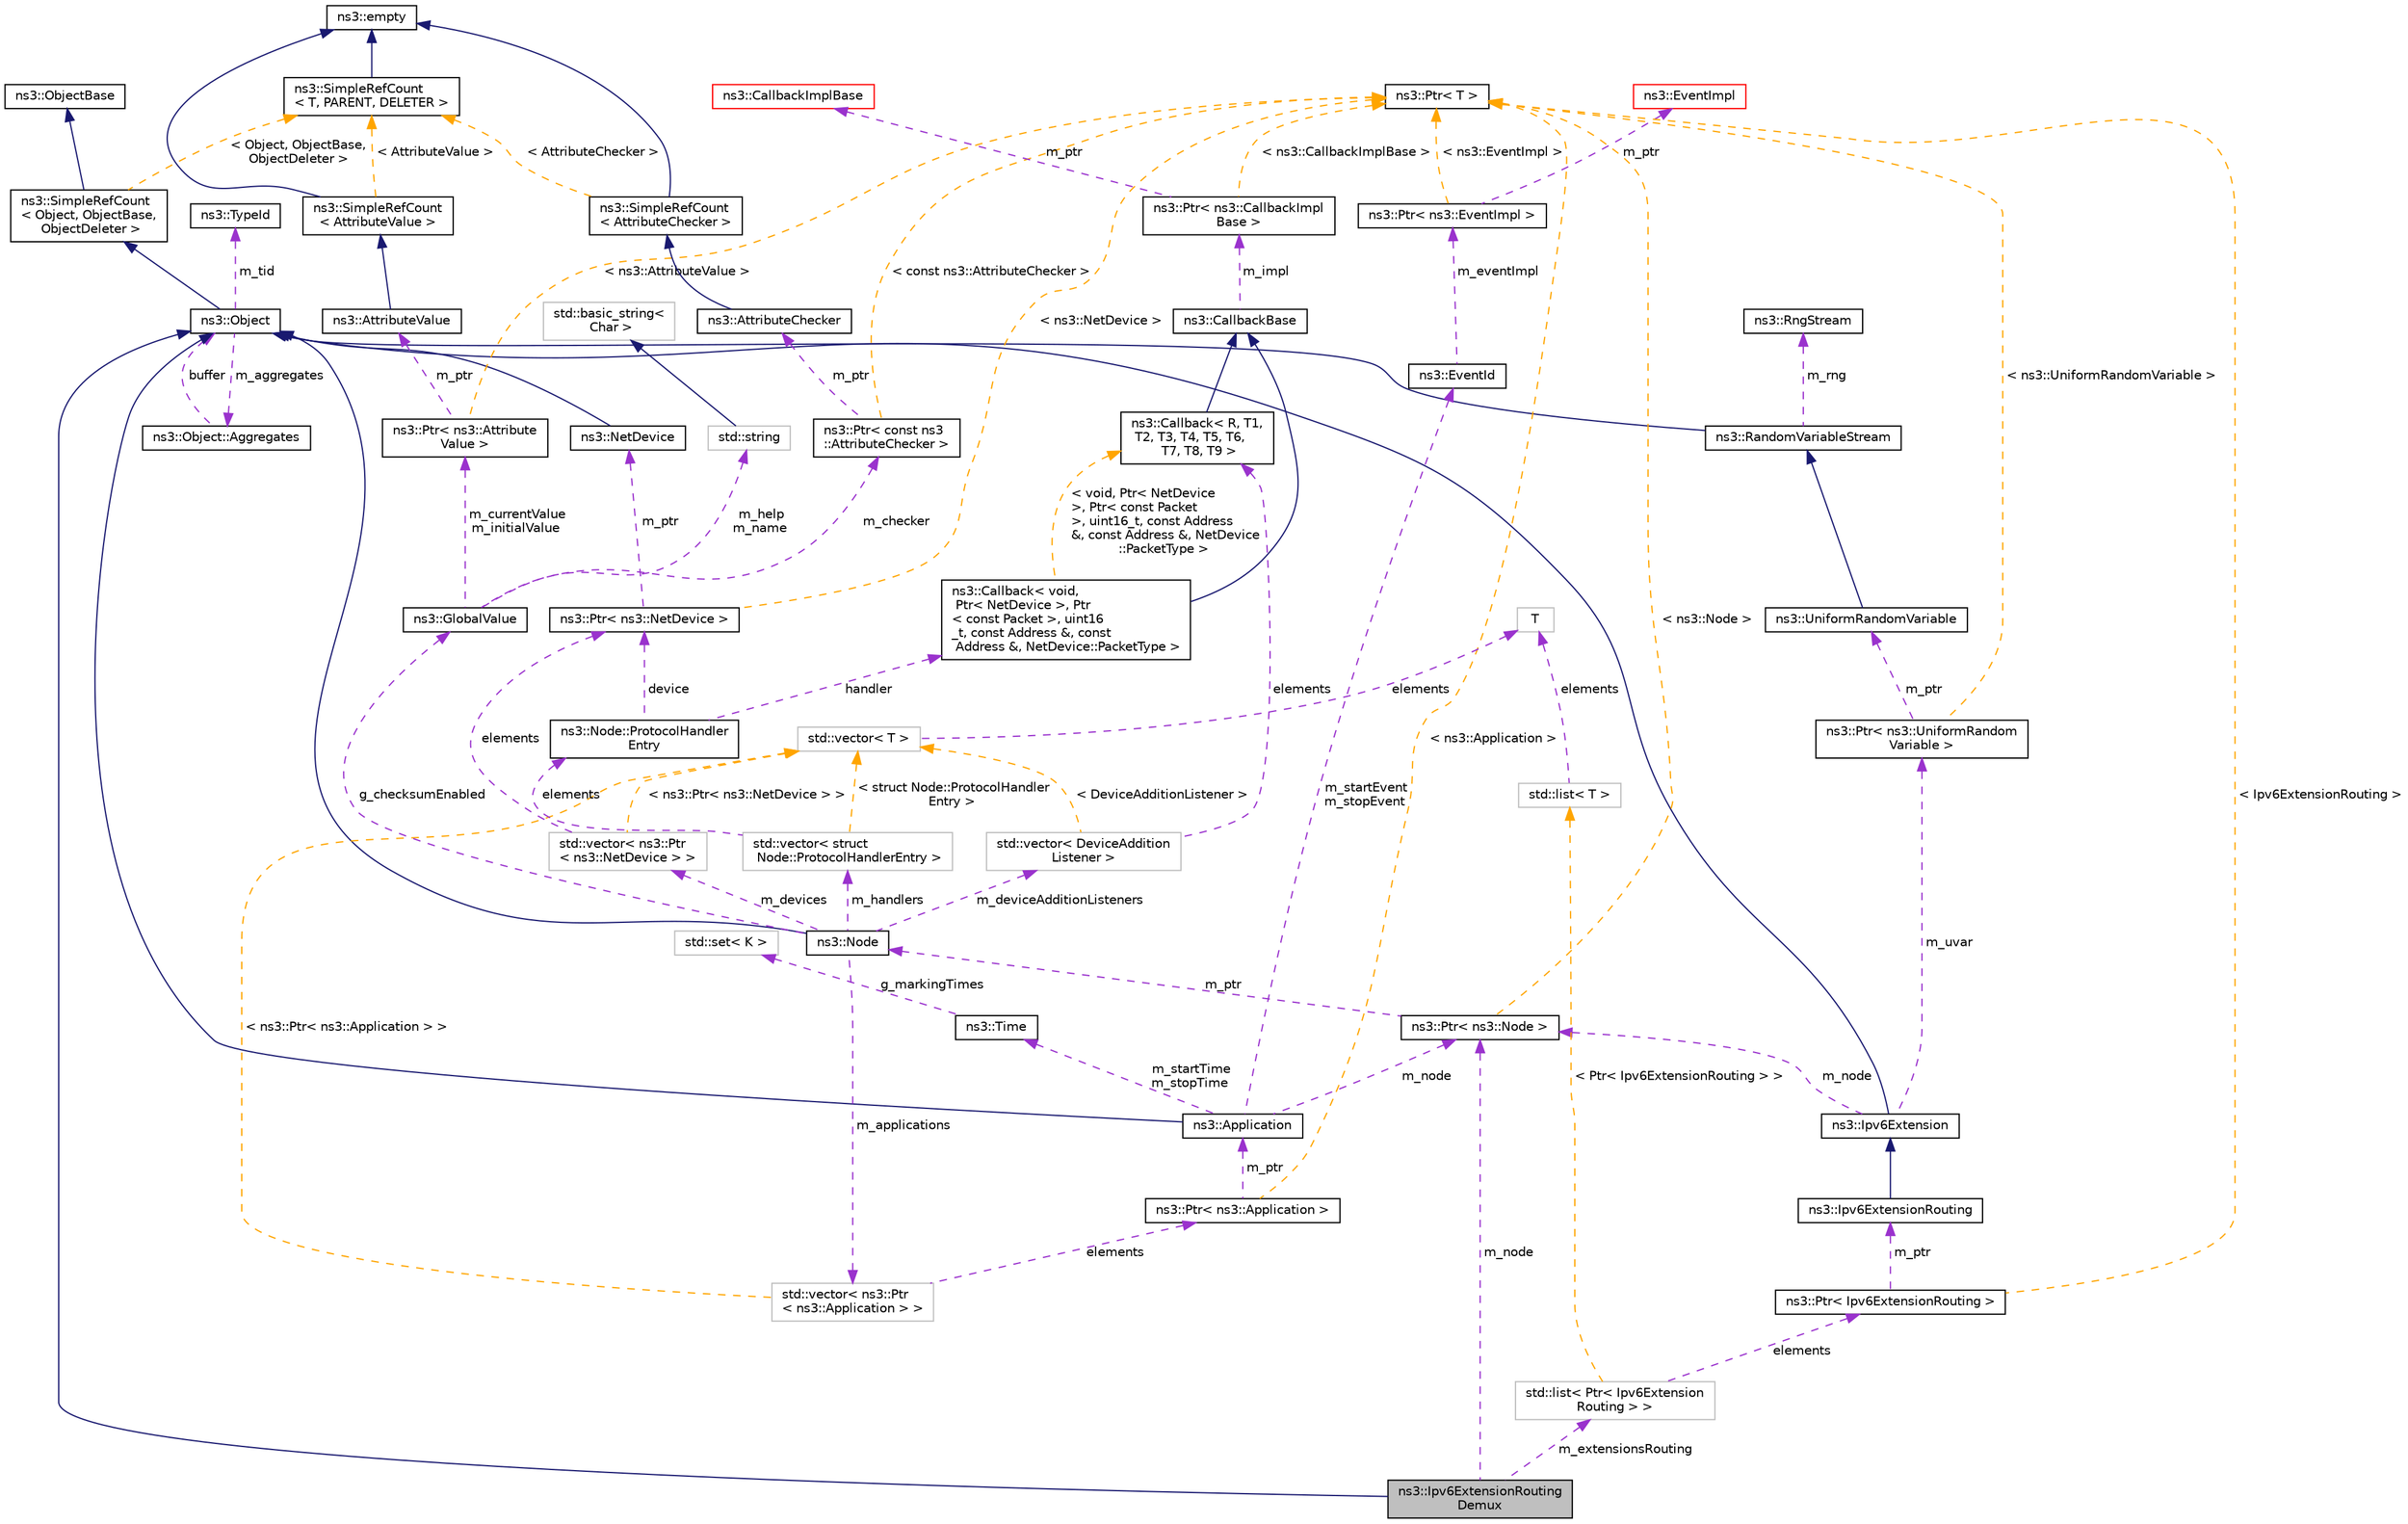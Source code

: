 digraph "ns3::Ipv6ExtensionRoutingDemux"
{
 // LATEX_PDF_SIZE
  edge [fontname="Helvetica",fontsize="10",labelfontname="Helvetica",labelfontsize="10"];
  node [fontname="Helvetica",fontsize="10",shape=record];
  Node1 [label="ns3::Ipv6ExtensionRouting\lDemux",height=0.2,width=0.4,color="black", fillcolor="grey75", style="filled", fontcolor="black",tooltip="IPv6 Extension Routing Demux."];
  Node2 -> Node1 [dir="back",color="midnightblue",fontsize="10",style="solid",fontname="Helvetica"];
  Node2 [label="ns3::Object",height=0.2,width=0.4,color="black", fillcolor="white", style="filled",URL="$classns3_1_1_object.html",tooltip="A base class which provides memory management and object aggregation."];
  Node3 -> Node2 [dir="back",color="midnightblue",fontsize="10",style="solid",fontname="Helvetica"];
  Node3 [label="ns3::SimpleRefCount\l\< Object, ObjectBase,\l ObjectDeleter \>",height=0.2,width=0.4,color="black", fillcolor="white", style="filled",URL="$classns3_1_1_simple_ref_count.html",tooltip=" "];
  Node4 -> Node3 [dir="back",color="midnightblue",fontsize="10",style="solid",fontname="Helvetica"];
  Node4 [label="ns3::ObjectBase",height=0.2,width=0.4,color="black", fillcolor="white", style="filled",URL="$classns3_1_1_object_base.html",tooltip="Anchor the ns-3 type and attribute system."];
  Node5 -> Node3 [dir="back",color="orange",fontsize="10",style="dashed",label=" \< Object, ObjectBase,\l ObjectDeleter \>" ,fontname="Helvetica"];
  Node5 [label="ns3::SimpleRefCount\l\< T, PARENT, DELETER \>",height=0.2,width=0.4,color="black", fillcolor="white", style="filled",URL="$classns3_1_1_simple_ref_count.html",tooltip="A template-based reference counting class."];
  Node6 -> Node5 [dir="back",color="midnightblue",fontsize="10",style="solid",fontname="Helvetica"];
  Node6 [label="ns3::empty",height=0.2,width=0.4,color="black", fillcolor="white", style="filled",URL="$classns3_1_1empty.html",tooltip="make Callback use a separate empty type"];
  Node7 -> Node2 [dir="back",color="darkorchid3",fontsize="10",style="dashed",label=" m_tid" ,fontname="Helvetica"];
  Node7 [label="ns3::TypeId",height=0.2,width=0.4,color="black", fillcolor="white", style="filled",URL="$classns3_1_1_type_id.html",tooltip="a unique identifier for an interface."];
  Node8 -> Node2 [dir="back",color="darkorchid3",fontsize="10",style="dashed",label=" m_aggregates" ,fontname="Helvetica"];
  Node8 [label="ns3::Object::Aggregates",height=0.2,width=0.4,color="black", fillcolor="white", style="filled",URL="$structns3_1_1_object_1_1_aggregates.html",tooltip="The list of Objects aggregated to this one."];
  Node2 -> Node8 [dir="back",color="darkorchid3",fontsize="10",style="dashed",label=" buffer" ,fontname="Helvetica"];
  Node9 -> Node1 [dir="back",color="darkorchid3",fontsize="10",style="dashed",label=" m_extensionsRouting" ,fontname="Helvetica"];
  Node9 [label="std::list\< Ptr\< Ipv6Extension\lRouting \> \>",height=0.2,width=0.4,color="grey75", fillcolor="white", style="filled",tooltip=" "];
  Node10 -> Node9 [dir="back",color="darkorchid3",fontsize="10",style="dashed",label=" elements" ,fontname="Helvetica"];
  Node10 [label="ns3::Ptr\< Ipv6ExtensionRouting \>",height=0.2,width=0.4,color="black", fillcolor="white", style="filled",URL="$classns3_1_1_ptr.html",tooltip=" "];
  Node11 -> Node10 [dir="back",color="darkorchid3",fontsize="10",style="dashed",label=" m_ptr" ,fontname="Helvetica"];
  Node11 [label="ns3::Ipv6ExtensionRouting",height=0.2,width=0.4,color="black", fillcolor="white", style="filled",URL="$classns3_1_1_ipv6_extension_routing.html",tooltip="IPv6 Extension Routing."];
  Node12 -> Node11 [dir="back",color="midnightblue",fontsize="10",style="solid",fontname="Helvetica"];
  Node12 [label="ns3::Ipv6Extension",height=0.2,width=0.4,color="black", fillcolor="white", style="filled",URL="$classns3_1_1_ipv6_extension.html",tooltip="IPv6 Extension base If you want to implement a new IPv6 extension, all you have to do is implement a ..."];
  Node2 -> Node12 [dir="back",color="midnightblue",fontsize="10",style="solid",fontname="Helvetica"];
  Node13 -> Node12 [dir="back",color="darkorchid3",fontsize="10",style="dashed",label=" m_node" ,fontname="Helvetica"];
  Node13 [label="ns3::Ptr\< ns3::Node \>",height=0.2,width=0.4,color="black", fillcolor="white", style="filled",URL="$classns3_1_1_ptr.html",tooltip=" "];
  Node14 -> Node13 [dir="back",color="darkorchid3",fontsize="10",style="dashed",label=" m_ptr" ,fontname="Helvetica"];
  Node14 [label="ns3::Node",height=0.2,width=0.4,color="black", fillcolor="white", style="filled",URL="$classns3_1_1_node.html",tooltip="A network Node."];
  Node2 -> Node14 [dir="back",color="midnightblue",fontsize="10",style="solid",fontname="Helvetica"];
  Node15 -> Node14 [dir="back",color="darkorchid3",fontsize="10",style="dashed",label=" m_applications" ,fontname="Helvetica"];
  Node15 [label="std::vector\< ns3::Ptr\l\< ns3::Application \> \>",height=0.2,width=0.4,color="grey75", fillcolor="white", style="filled",tooltip=" "];
  Node16 -> Node15 [dir="back",color="darkorchid3",fontsize="10",style="dashed",label=" elements" ,fontname="Helvetica"];
  Node16 [label="ns3::Ptr\< ns3::Application \>",height=0.2,width=0.4,color="black", fillcolor="white", style="filled",URL="$classns3_1_1_ptr.html",tooltip=" "];
  Node17 -> Node16 [dir="back",color="darkorchid3",fontsize="10",style="dashed",label=" m_ptr" ,fontname="Helvetica"];
  Node17 [label="ns3::Application",height=0.2,width=0.4,color="black", fillcolor="white", style="filled",URL="$classns3_1_1_application.html",tooltip="The base class for all ns3 applications."];
  Node2 -> Node17 [dir="back",color="midnightblue",fontsize="10",style="solid",fontname="Helvetica"];
  Node18 -> Node17 [dir="back",color="darkorchid3",fontsize="10",style="dashed",label=" m_startEvent\nm_stopEvent" ,fontname="Helvetica"];
  Node18 [label="ns3::EventId",height=0.2,width=0.4,color="black", fillcolor="white", style="filled",URL="$classns3_1_1_event_id.html",tooltip="An identifier for simulation events."];
  Node19 -> Node18 [dir="back",color="darkorchid3",fontsize="10",style="dashed",label=" m_eventImpl" ,fontname="Helvetica"];
  Node19 [label="ns3::Ptr\< ns3::EventImpl \>",height=0.2,width=0.4,color="black", fillcolor="white", style="filled",URL="$classns3_1_1_ptr.html",tooltip=" "];
  Node20 -> Node19 [dir="back",color="darkorchid3",fontsize="10",style="dashed",label=" m_ptr" ,fontname="Helvetica"];
  Node20 [label="ns3::EventImpl",height=0.2,width=0.4,color="red", fillcolor="white", style="filled",URL="$classns3_1_1_event_impl.html",tooltip="A simulation event."];
  Node22 -> Node19 [dir="back",color="orange",fontsize="10",style="dashed",label=" \< ns3::EventImpl \>" ,fontname="Helvetica"];
  Node22 [label="ns3::Ptr\< T \>",height=0.2,width=0.4,color="black", fillcolor="white", style="filled",URL="$classns3_1_1_ptr.html",tooltip="Smart pointer class similar to boost::intrusive_ptr."];
  Node13 -> Node17 [dir="back",color="darkorchid3",fontsize="10",style="dashed",label=" m_node" ,fontname="Helvetica"];
  Node23 -> Node17 [dir="back",color="darkorchid3",fontsize="10",style="dashed",label=" m_startTime\nm_stopTime" ,fontname="Helvetica"];
  Node23 [label="ns3::Time",height=0.2,width=0.4,color="black", fillcolor="white", style="filled",URL="$classns3_1_1_time.html",tooltip="Simulation virtual time values and global simulation resolution."];
  Node24 -> Node23 [dir="back",color="darkorchid3",fontsize="10",style="dashed",label=" g_markingTimes" ,fontname="Helvetica"];
  Node24 [label="std::set\< K \>",height=0.2,width=0.4,color="grey75", fillcolor="white", style="filled",tooltip=" "];
  Node22 -> Node16 [dir="back",color="orange",fontsize="10",style="dashed",label=" \< ns3::Application \>" ,fontname="Helvetica"];
  Node26 -> Node15 [dir="back",color="orange",fontsize="10",style="dashed",label=" \< ns3::Ptr\< ns3::Application \> \>" ,fontname="Helvetica"];
  Node26 [label="std::vector\< T \>",height=0.2,width=0.4,color="grey75", fillcolor="white", style="filled",tooltip=" "];
  Node27 -> Node26 [dir="back",color="darkorchid3",fontsize="10",style="dashed",label=" elements" ,fontname="Helvetica"];
  Node27 [label="T",height=0.2,width=0.4,color="grey75", fillcolor="white", style="filled",tooltip=" "];
  Node28 -> Node14 [dir="back",color="darkorchid3",fontsize="10",style="dashed",label=" m_devices" ,fontname="Helvetica"];
  Node28 [label="std::vector\< ns3::Ptr\l\< ns3::NetDevice \> \>",height=0.2,width=0.4,color="grey75", fillcolor="white", style="filled",tooltip=" "];
  Node29 -> Node28 [dir="back",color="darkorchid3",fontsize="10",style="dashed",label=" elements" ,fontname="Helvetica"];
  Node29 [label="ns3::Ptr\< ns3::NetDevice \>",height=0.2,width=0.4,color="black", fillcolor="white", style="filled",URL="$classns3_1_1_ptr.html",tooltip=" "];
  Node30 -> Node29 [dir="back",color="darkorchid3",fontsize="10",style="dashed",label=" m_ptr" ,fontname="Helvetica"];
  Node30 [label="ns3::NetDevice",height=0.2,width=0.4,color="black", fillcolor="white", style="filled",URL="$classns3_1_1_net_device.html",tooltip="Network layer to device interface."];
  Node2 -> Node30 [dir="back",color="midnightblue",fontsize="10",style="solid",fontname="Helvetica"];
  Node22 -> Node29 [dir="back",color="orange",fontsize="10",style="dashed",label=" \< ns3::NetDevice \>" ,fontname="Helvetica"];
  Node26 -> Node28 [dir="back",color="orange",fontsize="10",style="dashed",label=" \< ns3::Ptr\< ns3::NetDevice \> \>" ,fontname="Helvetica"];
  Node31 -> Node14 [dir="back",color="darkorchid3",fontsize="10",style="dashed",label=" g_checksumEnabled" ,fontname="Helvetica"];
  Node31 [label="ns3::GlobalValue",height=0.2,width=0.4,color="black", fillcolor="white", style="filled",URL="$classns3_1_1_global_value.html",tooltip="Hold a so-called 'global value'."];
  Node32 -> Node31 [dir="back",color="darkorchid3",fontsize="10",style="dashed",label=" m_currentValue\nm_initialValue" ,fontname="Helvetica"];
  Node32 [label="ns3::Ptr\< ns3::Attribute\lValue \>",height=0.2,width=0.4,color="black", fillcolor="white", style="filled",URL="$classns3_1_1_ptr.html",tooltip=" "];
  Node33 -> Node32 [dir="back",color="darkorchid3",fontsize="10",style="dashed",label=" m_ptr" ,fontname="Helvetica"];
  Node33 [label="ns3::AttributeValue",height=0.2,width=0.4,color="black", fillcolor="white", style="filled",URL="$classns3_1_1_attribute_value.html",tooltip="Hold a value for an Attribute."];
  Node34 -> Node33 [dir="back",color="midnightblue",fontsize="10",style="solid",fontname="Helvetica"];
  Node34 [label="ns3::SimpleRefCount\l\< AttributeValue \>",height=0.2,width=0.4,color="black", fillcolor="white", style="filled",URL="$classns3_1_1_simple_ref_count.html",tooltip=" "];
  Node6 -> Node34 [dir="back",color="midnightblue",fontsize="10",style="solid",fontname="Helvetica"];
  Node5 -> Node34 [dir="back",color="orange",fontsize="10",style="dashed",label=" \< AttributeValue \>" ,fontname="Helvetica"];
  Node22 -> Node32 [dir="back",color="orange",fontsize="10",style="dashed",label=" \< ns3::AttributeValue \>" ,fontname="Helvetica"];
  Node35 -> Node31 [dir="back",color="darkorchid3",fontsize="10",style="dashed",label=" m_help\nm_name" ,fontname="Helvetica"];
  Node35 [label="std::string",height=0.2,width=0.4,color="grey75", fillcolor="white", style="filled",tooltip=" "];
  Node36 -> Node35 [dir="back",color="midnightblue",fontsize="10",style="solid",fontname="Helvetica"];
  Node36 [label="std::basic_string\<\l Char \>",height=0.2,width=0.4,color="grey75", fillcolor="white", style="filled",tooltip=" "];
  Node37 -> Node31 [dir="back",color="darkorchid3",fontsize="10",style="dashed",label=" m_checker" ,fontname="Helvetica"];
  Node37 [label="ns3::Ptr\< const ns3\l::AttributeChecker \>",height=0.2,width=0.4,color="black", fillcolor="white", style="filled",URL="$classns3_1_1_ptr.html",tooltip=" "];
  Node38 -> Node37 [dir="back",color="darkorchid3",fontsize="10",style="dashed",label=" m_ptr" ,fontname="Helvetica"];
  Node38 [label="ns3::AttributeChecker",height=0.2,width=0.4,color="black", fillcolor="white", style="filled",URL="$classns3_1_1_attribute_checker.html",tooltip="Represent the type of an attribute."];
  Node39 -> Node38 [dir="back",color="midnightblue",fontsize="10",style="solid",fontname="Helvetica"];
  Node39 [label="ns3::SimpleRefCount\l\< AttributeChecker \>",height=0.2,width=0.4,color="black", fillcolor="white", style="filled",URL="$classns3_1_1_simple_ref_count.html",tooltip=" "];
  Node6 -> Node39 [dir="back",color="midnightblue",fontsize="10",style="solid",fontname="Helvetica"];
  Node5 -> Node39 [dir="back",color="orange",fontsize="10",style="dashed",label=" \< AttributeChecker \>" ,fontname="Helvetica"];
  Node22 -> Node37 [dir="back",color="orange",fontsize="10",style="dashed",label=" \< const ns3::AttributeChecker \>" ,fontname="Helvetica"];
  Node40 -> Node14 [dir="back",color="darkorchid3",fontsize="10",style="dashed",label=" m_handlers" ,fontname="Helvetica"];
  Node40 [label="std::vector\< struct\l Node::ProtocolHandlerEntry \>",height=0.2,width=0.4,color="grey75", fillcolor="white", style="filled",tooltip=" "];
  Node41 -> Node40 [dir="back",color="darkorchid3",fontsize="10",style="dashed",label=" elements" ,fontname="Helvetica"];
  Node41 [label="ns3::Node::ProtocolHandler\lEntry",height=0.2,width=0.4,color="black", fillcolor="white", style="filled",URL="$structns3_1_1_node_1_1_protocol_handler_entry.html",tooltip="Protocol handler entry."];
  Node42 -> Node41 [dir="back",color="darkorchid3",fontsize="10",style="dashed",label=" handler" ,fontname="Helvetica"];
  Node42 [label="ns3::Callback\< void,\l Ptr\< NetDevice \>, Ptr\l\< const Packet \>, uint16\l_t, const Address &, const\l Address &, NetDevice::PacketType \>",height=0.2,width=0.4,color="black", fillcolor="white", style="filled",URL="$classns3_1_1_callback.html",tooltip=" "];
  Node43 -> Node42 [dir="back",color="midnightblue",fontsize="10",style="solid",fontname="Helvetica"];
  Node43 [label="ns3::CallbackBase",height=0.2,width=0.4,color="black", fillcolor="white", style="filled",URL="$classns3_1_1_callback_base.html",tooltip="Base class for Callback class."];
  Node44 -> Node43 [dir="back",color="darkorchid3",fontsize="10",style="dashed",label=" m_impl" ,fontname="Helvetica"];
  Node44 [label="ns3::Ptr\< ns3::CallbackImpl\lBase \>",height=0.2,width=0.4,color="black", fillcolor="white", style="filled",URL="$classns3_1_1_ptr.html",tooltip=" "];
  Node45 -> Node44 [dir="back",color="darkorchid3",fontsize="10",style="dashed",label=" m_ptr" ,fontname="Helvetica"];
  Node45 [label="ns3::CallbackImplBase",height=0.2,width=0.4,color="red", fillcolor="white", style="filled",URL="$classns3_1_1_callback_impl_base.html",tooltip="Abstract base class for CallbackImpl Provides reference counting and equality test."];
  Node22 -> Node44 [dir="back",color="orange",fontsize="10",style="dashed",label=" \< ns3::CallbackImplBase \>" ,fontname="Helvetica"];
  Node47 -> Node42 [dir="back",color="orange",fontsize="10",style="dashed",label=" \< void, Ptr\< NetDevice\l \>, Ptr\< const Packet\l \>, uint16_t, const Address\l &, const Address &, NetDevice\l::PacketType \>" ,fontname="Helvetica"];
  Node47 [label="ns3::Callback\< R, T1,\l T2, T3, T4, T5, T6,\l T7, T8, T9 \>",height=0.2,width=0.4,color="black", fillcolor="white", style="filled",URL="$classns3_1_1_callback.html",tooltip="Callback template class."];
  Node43 -> Node47 [dir="back",color="midnightblue",fontsize="10",style="solid",fontname="Helvetica"];
  Node29 -> Node41 [dir="back",color="darkorchid3",fontsize="10",style="dashed",label=" device" ,fontname="Helvetica"];
  Node26 -> Node40 [dir="back",color="orange",fontsize="10",style="dashed",label=" \< struct Node::ProtocolHandler\lEntry \>" ,fontname="Helvetica"];
  Node48 -> Node14 [dir="back",color="darkorchid3",fontsize="10",style="dashed",label=" m_deviceAdditionListeners" ,fontname="Helvetica"];
  Node48 [label="std::vector\< DeviceAddition\lListener \>",height=0.2,width=0.4,color="grey75", fillcolor="white", style="filled",tooltip=" "];
  Node47 -> Node48 [dir="back",color="darkorchid3",fontsize="10",style="dashed",label=" elements" ,fontname="Helvetica"];
  Node26 -> Node48 [dir="back",color="orange",fontsize="10",style="dashed",label=" \< DeviceAdditionListener \>" ,fontname="Helvetica"];
  Node22 -> Node13 [dir="back",color="orange",fontsize="10",style="dashed",label=" \< ns3::Node \>" ,fontname="Helvetica"];
  Node49 -> Node12 [dir="back",color="darkorchid3",fontsize="10",style="dashed",label=" m_uvar" ,fontname="Helvetica"];
  Node49 [label="ns3::Ptr\< ns3::UniformRandom\lVariable \>",height=0.2,width=0.4,color="black", fillcolor="white", style="filled",URL="$classns3_1_1_ptr.html",tooltip=" "];
  Node50 -> Node49 [dir="back",color="darkorchid3",fontsize="10",style="dashed",label=" m_ptr" ,fontname="Helvetica"];
  Node50 [label="ns3::UniformRandomVariable",height=0.2,width=0.4,color="black", fillcolor="white", style="filled",URL="$classns3_1_1_uniform_random_variable.html",tooltip="The uniform distribution Random Number Generator (RNG)."];
  Node51 -> Node50 [dir="back",color="midnightblue",fontsize="10",style="solid",fontname="Helvetica"];
  Node51 [label="ns3::RandomVariableStream",height=0.2,width=0.4,color="black", fillcolor="white", style="filled",URL="$classns3_1_1_random_variable_stream.html",tooltip="The basic uniform Random Number Generator (RNG)."];
  Node2 -> Node51 [dir="back",color="midnightblue",fontsize="10",style="solid",fontname="Helvetica"];
  Node52 -> Node51 [dir="back",color="darkorchid3",fontsize="10",style="dashed",label=" m_rng" ,fontname="Helvetica"];
  Node52 [label="ns3::RngStream",height=0.2,width=0.4,color="black", fillcolor="white", style="filled",URL="$classns3_1_1_rng_stream.html",tooltip="Combined Multiple-Recursive Generator MRG32k3a."];
  Node22 -> Node49 [dir="back",color="orange",fontsize="10",style="dashed",label=" \< ns3::UniformRandomVariable \>" ,fontname="Helvetica"];
  Node22 -> Node10 [dir="back",color="orange",fontsize="10",style="dashed",label=" \< Ipv6ExtensionRouting \>" ,fontname="Helvetica"];
  Node53 -> Node9 [dir="back",color="orange",fontsize="10",style="dashed",label=" \< Ptr\< Ipv6ExtensionRouting \> \>" ,fontname="Helvetica"];
  Node53 [label="std::list\< T \>",height=0.2,width=0.4,color="grey75", fillcolor="white", style="filled",tooltip=" "];
  Node27 -> Node53 [dir="back",color="darkorchid3",fontsize="10",style="dashed",label=" elements" ,fontname="Helvetica"];
  Node13 -> Node1 [dir="back",color="darkorchid3",fontsize="10",style="dashed",label=" m_node" ,fontname="Helvetica"];
}
